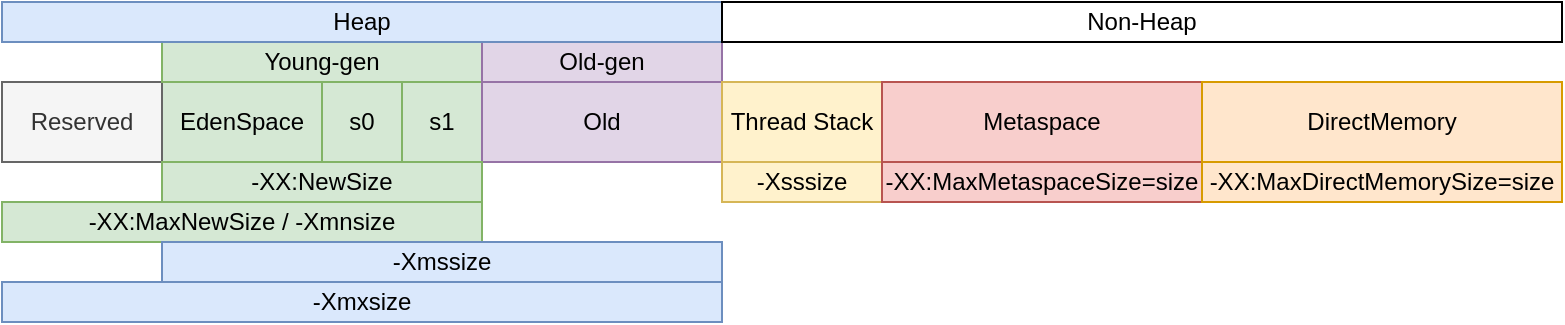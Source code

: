 <mxfile version="12.4.2" type="device" pages="1"><diagram id="CWxzNnuy7gceisMM1tWG" name="第 1 页"><mxGraphModel dx="1106" dy="830" grid="1" gridSize="10" guides="1" tooltips="1" connect="1" arrows="1" fold="1" page="1" pageScale="1" pageWidth="827" pageHeight="1169" math="0" shadow="0"><root><mxCell id="0"/><mxCell id="1" parent="0"/><mxCell id="9UnedhhJczfq7CkrOQit-2" value="EdenSpace" style="rounded=0;whiteSpace=wrap;html=1;fillColor=#d5e8d4;strokeColor=#82b366;" vertex="1" parent="1"><mxGeometry x="100" y="160" width="80" height="40" as="geometry"/></mxCell><mxCell id="9UnedhhJczfq7CkrOQit-3" value="s0" style="rounded=0;whiteSpace=wrap;html=1;fillColor=#d5e8d4;strokeColor=#82b366;" vertex="1" parent="1"><mxGeometry x="180" y="160" width="40" height="40" as="geometry"/></mxCell><mxCell id="9UnedhhJczfq7CkrOQit-4" value="s1" style="rounded=0;whiteSpace=wrap;html=1;fillColor=#d5e8d4;strokeColor=#82b366;" vertex="1" parent="1"><mxGeometry x="220" y="160" width="40" height="40" as="geometry"/></mxCell><mxCell id="9UnedhhJczfq7CkrOQit-5" value="Reserved" style="rounded=0;whiteSpace=wrap;html=1;fillColor=#f5f5f5;strokeColor=#666666;fontColor=#333333;" vertex="1" parent="1"><mxGeometry x="20" y="160" width="80" height="40" as="geometry"/></mxCell><mxCell id="9UnedhhJczfq7CkrOQit-7" value="Old" style="rounded=0;whiteSpace=wrap;html=1;fillColor=#e1d5e7;strokeColor=#9673a6;" vertex="1" parent="1"><mxGeometry x="260" y="160" width="120" height="40" as="geometry"/></mxCell><mxCell id="9UnedhhJczfq7CkrOQit-8" value="Young-gen" style="rounded=0;whiteSpace=wrap;html=1;fillColor=#d5e8d4;strokeColor=#82b366;" vertex="1" parent="1"><mxGeometry x="100" y="140" width="160" height="20" as="geometry"/></mxCell><mxCell id="9UnedhhJczfq7CkrOQit-9" value="Old-gen" style="rounded=0;whiteSpace=wrap;html=1;fillColor=#e1d5e7;strokeColor=#9673a6;" vertex="1" parent="1"><mxGeometry x="260" y="140" width="120" height="20" as="geometry"/></mxCell><mxCell id="9UnedhhJczfq7CkrOQit-10" value="Thread Stack" style="rounded=0;whiteSpace=wrap;html=1;fillColor=#fff2cc;strokeColor=#d6b656;" vertex="1" parent="1"><mxGeometry x="380" y="160" width="80" height="40" as="geometry"/></mxCell><mxCell id="9UnedhhJczfq7CkrOQit-12" value="Metaspace" style="rounded=0;whiteSpace=wrap;html=1;fillColor=#f8cecc;strokeColor=#b85450;" vertex="1" parent="1"><mxGeometry x="460" y="160" width="160" height="40" as="geometry"/></mxCell><mxCell id="9UnedhhJczfq7CkrOQit-13" value="-XX:NewSize" style="rounded=0;whiteSpace=wrap;html=1;fillColor=#d5e8d4;strokeColor=#82b366;" vertex="1" parent="1"><mxGeometry x="100" y="200" width="160" height="20" as="geometry"/></mxCell><mxCell id="9UnedhhJczfq7CkrOQit-15" value="-XX:MaxNewSize / -Xmnsize" style="rounded=0;whiteSpace=wrap;html=1;fillColor=#d5e8d4;strokeColor=#82b366;" vertex="1" parent="1"><mxGeometry x="20" y="220" width="240" height="20" as="geometry"/></mxCell><mxCell id="9UnedhhJczfq7CkrOQit-16" value="-Xmssize" style="rounded=0;whiteSpace=wrap;html=1;fillColor=#dae8fc;strokeColor=#6c8ebf;" vertex="1" parent="1"><mxGeometry x="100" y="240" width="280" height="20" as="geometry"/></mxCell><mxCell id="9UnedhhJczfq7CkrOQit-17" value="-Xmxsize" style="rounded=0;whiteSpace=wrap;html=1;fillColor=#dae8fc;strokeColor=#6c8ebf;" vertex="1" parent="1"><mxGeometry x="20" y="260" width="360" height="20" as="geometry"/></mxCell><mxCell id="9UnedhhJczfq7CkrOQit-18" value="Heap" style="rounded=0;whiteSpace=wrap;html=1;fillColor=#dae8fc;strokeColor=#6c8ebf;" vertex="1" parent="1"><mxGeometry x="20" y="120" width="360" height="20" as="geometry"/></mxCell><mxCell id="9UnedhhJczfq7CkrOQit-20" value="&lt;span style=&quot;white-space: nowrap&quot;&gt;-Xsssize&lt;/span&gt;" style="rounded=0;whiteSpace=wrap;html=1;fillColor=#fff2cc;strokeColor=#d6b656;" vertex="1" parent="1"><mxGeometry x="380" y="200" width="80" height="20" as="geometry"/></mxCell><mxCell id="9UnedhhJczfq7CkrOQit-21" value="Non-Heap" style="rounded=0;whiteSpace=wrap;html=1;" vertex="1" parent="1"><mxGeometry x="380" y="120" width="420" height="20" as="geometry"/></mxCell><mxCell id="9UnedhhJczfq7CkrOQit-22" value="&lt;div&gt;&lt;span style=&quot;white-space: nowrap&quot;&gt;-XX:MaxMetaspaceSize=size&lt;/span&gt;&lt;/div&gt;" style="rounded=0;whiteSpace=wrap;html=1;fillColor=#f8cecc;strokeColor=#b85450;" vertex="1" parent="1"><mxGeometry x="460" y="200" width="160" height="20" as="geometry"/></mxCell><mxCell id="9UnedhhJczfq7CkrOQit-23" value="&lt;span style=&quot;white-space: nowrap&quot;&gt;-XX:MaxDirectMemorySize=size&lt;/span&gt;" style="rounded=0;whiteSpace=wrap;html=1;fillColor=#ffe6cc;strokeColor=#d79b00;" vertex="1" parent="1"><mxGeometry x="620" y="200" width="180" height="20" as="geometry"/></mxCell><mxCell id="9UnedhhJczfq7CkrOQit-24" value="&lt;span style=&quot;white-space: nowrap&quot;&gt;DirectMemory&lt;/span&gt;" style="rounded=0;whiteSpace=wrap;html=1;fillColor=#ffe6cc;strokeColor=#d79b00;" vertex="1" parent="1"><mxGeometry x="620" y="160" width="180" height="40" as="geometry"/></mxCell></root></mxGraphModel></diagram></mxfile>
